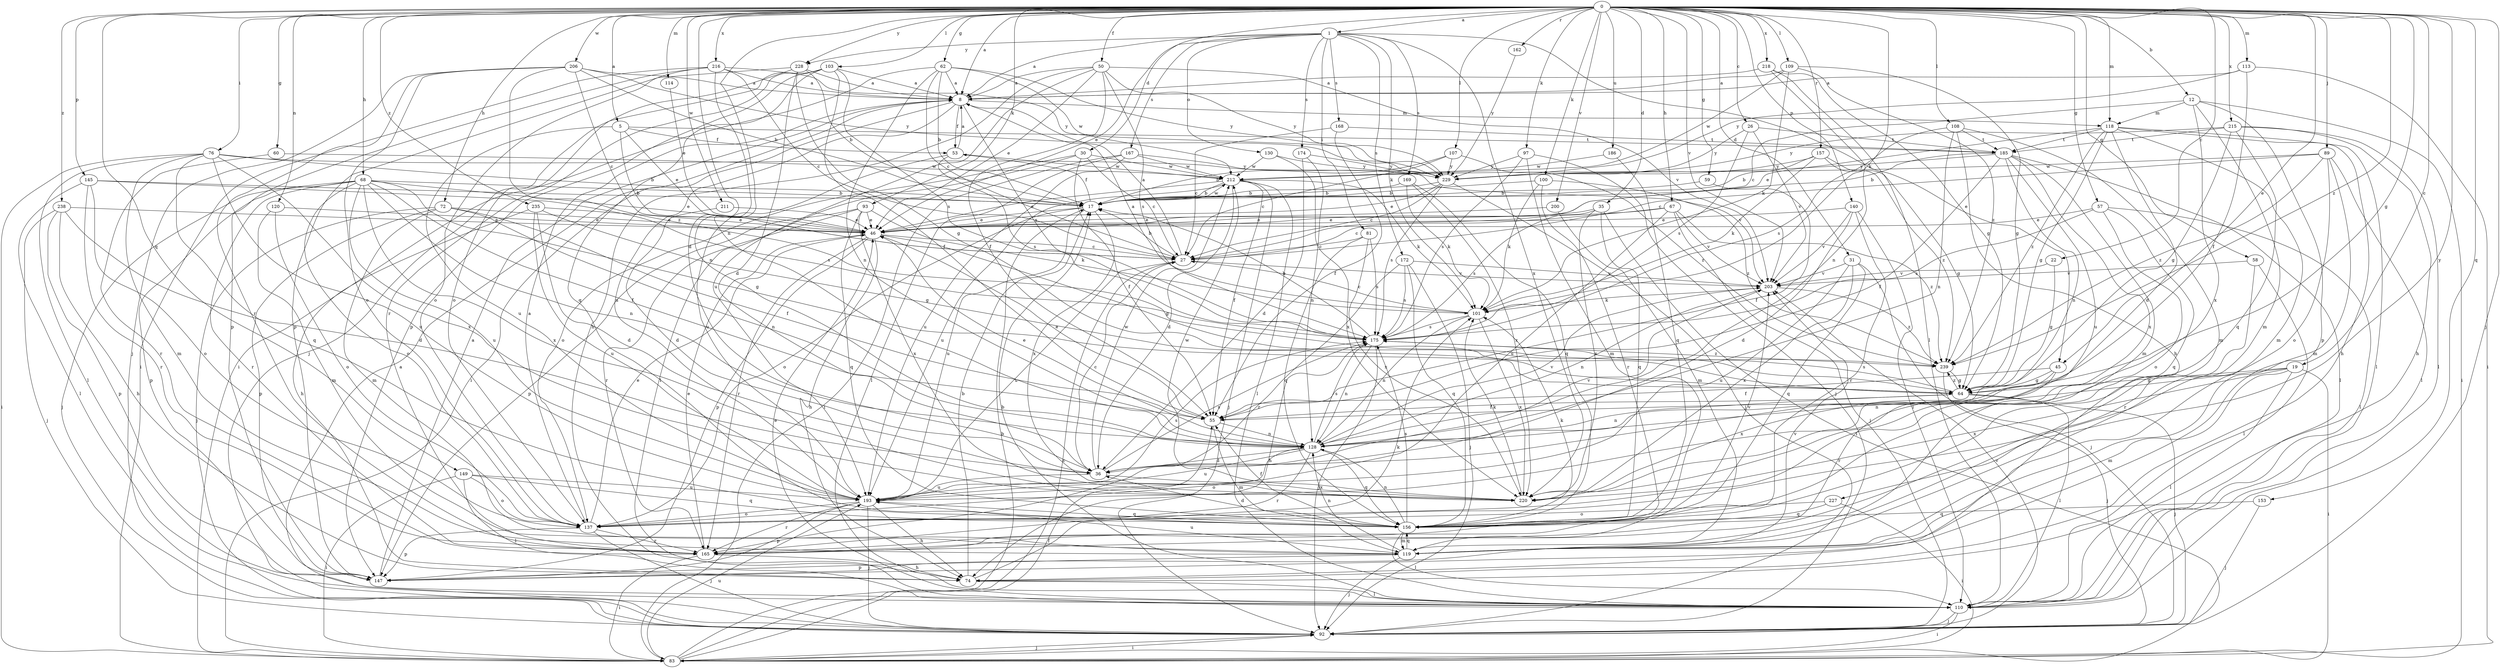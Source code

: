 strict digraph  {
0;
1;
5;
8;
12;
17;
19;
22;
26;
27;
30;
31;
35;
36;
45;
46;
50;
53;
55;
57;
58;
59;
60;
62;
64;
67;
68;
72;
74;
76;
81;
83;
89;
92;
93;
97;
100;
101;
103;
107;
108;
109;
110;
113;
114;
118;
119;
120;
128;
130;
137;
140;
145;
147;
149;
153;
156;
157;
162;
165;
167;
168;
169;
172;
174;
175;
185;
186;
193;
200;
203;
206;
211;
212;
215;
216;
218;
220;
227;
228;
229;
235;
238;
239;
0 -> 1  [label=a];
0 -> 5  [label=a];
0 -> 8  [label=a];
0 -> 12  [label=b];
0 -> 19  [label=c];
0 -> 22  [label=c];
0 -> 26  [label=c];
0 -> 30  [label=d];
0 -> 31  [label=d];
0 -> 35  [label=d];
0 -> 36  [label=d];
0 -> 45  [label=e];
0 -> 50  [label=f];
0 -> 57  [label=g];
0 -> 58  [label=g];
0 -> 59  [label=g];
0 -> 60  [label=g];
0 -> 62  [label=g];
0 -> 64  [label=g];
0 -> 67  [label=h];
0 -> 68  [label=h];
0 -> 72  [label=h];
0 -> 76  [label=i];
0 -> 89  [label=j];
0 -> 92  [label=j];
0 -> 93  [label=k];
0 -> 97  [label=k];
0 -> 100  [label=k];
0 -> 101  [label=k];
0 -> 103  [label=l];
0 -> 107  [label=l];
0 -> 108  [label=l];
0 -> 109  [label=l];
0 -> 113  [label=m];
0 -> 114  [label=m];
0 -> 118  [label=m];
0 -> 120  [label=n];
0 -> 128  [label=n];
0 -> 140  [label=p];
0 -> 145  [label=p];
0 -> 149  [label=q];
0 -> 153  [label=q];
0 -> 157  [label=r];
0 -> 162  [label=r];
0 -> 186  [label=u];
0 -> 200  [label=v];
0 -> 203  [label=v];
0 -> 206  [label=w];
0 -> 211  [label=w];
0 -> 215  [label=x];
0 -> 216  [label=x];
0 -> 218  [label=x];
0 -> 227  [label=y];
0 -> 228  [label=y];
0 -> 235  [label=z];
0 -> 238  [label=z];
0 -> 239  [label=z];
1 -> 8  [label=a];
1 -> 45  [label=e];
1 -> 46  [label=e];
1 -> 81  [label=i];
1 -> 101  [label=k];
1 -> 130  [label=o];
1 -> 167  [label=s];
1 -> 168  [label=s];
1 -> 169  [label=s];
1 -> 172  [label=s];
1 -> 174  [label=s];
1 -> 220  [label=x];
1 -> 228  [label=y];
5 -> 27  [label=c];
5 -> 46  [label=e];
5 -> 53  [label=f];
5 -> 185  [label=t];
5 -> 193  [label=u];
8 -> 53  [label=f];
8 -> 83  [label=i];
8 -> 118  [label=m];
8 -> 175  [label=s];
8 -> 193  [label=u];
12 -> 27  [label=c];
12 -> 83  [label=i];
12 -> 118  [label=m];
12 -> 119  [label=m];
12 -> 147  [label=p];
12 -> 220  [label=x];
17 -> 46  [label=e];
17 -> 53  [label=f];
17 -> 137  [label=o];
17 -> 193  [label=u];
17 -> 212  [label=w];
17 -> 220  [label=x];
19 -> 64  [label=g];
19 -> 83  [label=i];
19 -> 110  [label=l];
19 -> 119  [label=m];
19 -> 128  [label=n];
19 -> 220  [label=x];
22 -> 64  [label=g];
22 -> 203  [label=v];
26 -> 175  [label=s];
26 -> 185  [label=t];
26 -> 203  [label=v];
26 -> 229  [label=y];
27 -> 8  [label=a];
27 -> 17  [label=b];
27 -> 193  [label=u];
27 -> 203  [label=v];
30 -> 27  [label=c];
30 -> 55  [label=f];
30 -> 110  [label=l];
30 -> 137  [label=o];
30 -> 212  [label=w];
31 -> 92  [label=j];
31 -> 156  [label=q];
31 -> 193  [label=u];
31 -> 203  [label=v];
31 -> 220  [label=x];
35 -> 46  [label=e];
35 -> 83  [label=i];
35 -> 156  [label=q];
35 -> 175  [label=s];
35 -> 220  [label=x];
36 -> 27  [label=c];
36 -> 175  [label=s];
36 -> 193  [label=u];
36 -> 203  [label=v];
36 -> 212  [label=w];
36 -> 220  [label=x];
45 -> 55  [label=f];
45 -> 64  [label=g];
45 -> 165  [label=r];
45 -> 220  [label=x];
46 -> 27  [label=c];
46 -> 64  [label=g];
46 -> 74  [label=h];
46 -> 147  [label=p];
46 -> 165  [label=r];
50 -> 8  [label=a];
50 -> 46  [label=e];
50 -> 55  [label=f];
50 -> 74  [label=h];
50 -> 175  [label=s];
50 -> 193  [label=u];
50 -> 203  [label=v];
50 -> 229  [label=y];
53 -> 8  [label=a];
53 -> 175  [label=s];
53 -> 193  [label=u];
53 -> 212  [label=w];
55 -> 46  [label=e];
55 -> 119  [label=m];
55 -> 128  [label=n];
57 -> 46  [label=e];
57 -> 110  [label=l];
57 -> 137  [label=o];
57 -> 156  [label=q];
57 -> 175  [label=s];
58 -> 110  [label=l];
58 -> 165  [label=r];
58 -> 203  [label=v];
59 -> 17  [label=b];
59 -> 55  [label=f];
60 -> 165  [label=r];
60 -> 212  [label=w];
62 -> 8  [label=a];
62 -> 17  [label=b];
62 -> 27  [label=c];
62 -> 83  [label=i];
62 -> 128  [label=n];
62 -> 212  [label=w];
62 -> 229  [label=y];
64 -> 55  [label=f];
64 -> 92  [label=j];
64 -> 110  [label=l];
64 -> 128  [label=n];
64 -> 175  [label=s];
64 -> 239  [label=z];
67 -> 27  [label=c];
67 -> 46  [label=e];
67 -> 92  [label=j];
67 -> 193  [label=u];
67 -> 203  [label=v];
67 -> 239  [label=z];
68 -> 17  [label=b];
68 -> 46  [label=e];
68 -> 55  [label=f];
68 -> 64  [label=g];
68 -> 92  [label=j];
68 -> 128  [label=n];
68 -> 137  [label=o];
68 -> 147  [label=p];
68 -> 165  [label=r];
68 -> 193  [label=u];
68 -> 220  [label=x];
72 -> 46  [label=e];
72 -> 55  [label=f];
72 -> 92  [label=j];
72 -> 119  [label=m];
72 -> 128  [label=n];
72 -> 147  [label=p];
74 -> 17  [label=b];
74 -> 101  [label=k];
74 -> 110  [label=l];
76 -> 17  [label=b];
76 -> 83  [label=i];
76 -> 110  [label=l];
76 -> 119  [label=m];
76 -> 156  [label=q];
76 -> 193  [label=u];
76 -> 220  [label=x];
76 -> 229  [label=y];
81 -> 27  [label=c];
81 -> 156  [label=q];
81 -> 175  [label=s];
81 -> 220  [label=x];
83 -> 17  [label=b];
83 -> 27  [label=c];
83 -> 55  [label=f];
83 -> 92  [label=j];
83 -> 193  [label=u];
89 -> 27  [label=c];
89 -> 110  [label=l];
89 -> 119  [label=m];
89 -> 137  [label=o];
89 -> 212  [label=w];
89 -> 239  [label=z];
92 -> 8  [label=a];
92 -> 83  [label=i];
92 -> 203  [label=v];
93 -> 46  [label=e];
93 -> 101  [label=k];
93 -> 147  [label=p];
93 -> 156  [label=q];
93 -> 165  [label=r];
93 -> 220  [label=x];
97 -> 92  [label=j];
97 -> 119  [label=m];
97 -> 175  [label=s];
97 -> 229  [label=y];
100 -> 17  [label=b];
100 -> 101  [label=k];
100 -> 165  [label=r];
100 -> 239  [label=z];
101 -> 8  [label=a];
101 -> 27  [label=c];
101 -> 128  [label=n];
101 -> 175  [label=s];
101 -> 220  [label=x];
103 -> 8  [label=a];
103 -> 55  [label=f];
103 -> 92  [label=j];
103 -> 147  [label=p];
103 -> 156  [label=q];
103 -> 165  [label=r];
103 -> 175  [label=s];
107 -> 17  [label=b];
107 -> 27  [label=c];
107 -> 229  [label=y];
107 -> 239  [label=z];
108 -> 74  [label=h];
108 -> 119  [label=m];
108 -> 128  [label=n];
108 -> 175  [label=s];
108 -> 185  [label=t];
109 -> 8  [label=a];
109 -> 64  [label=g];
109 -> 101  [label=k];
109 -> 212  [label=w];
109 -> 239  [label=z];
110 -> 17  [label=b];
110 -> 46  [label=e];
110 -> 83  [label=i];
110 -> 92  [label=j];
113 -> 8  [label=a];
113 -> 55  [label=f];
113 -> 83  [label=i];
113 -> 229  [label=y];
114 -> 46  [label=e];
118 -> 36  [label=d];
118 -> 46  [label=e];
118 -> 64  [label=g];
118 -> 74  [label=h];
118 -> 110  [label=l];
118 -> 119  [label=m];
118 -> 185  [label=t];
118 -> 239  [label=z];
119 -> 92  [label=j];
119 -> 128  [label=n];
119 -> 147  [label=p];
119 -> 156  [label=q];
119 -> 193  [label=u];
120 -> 46  [label=e];
120 -> 119  [label=m];
120 -> 137  [label=o];
128 -> 36  [label=d];
128 -> 46  [label=e];
128 -> 137  [label=o];
128 -> 156  [label=q];
128 -> 165  [label=r];
128 -> 175  [label=s];
128 -> 193  [label=u];
128 -> 203  [label=v];
130 -> 212  [label=w];
130 -> 220  [label=x];
130 -> 229  [label=y];
137 -> 8  [label=a];
137 -> 46  [label=e];
137 -> 92  [label=j];
137 -> 147  [label=p];
137 -> 165  [label=r];
140 -> 36  [label=d];
140 -> 46  [label=e];
140 -> 110  [label=l];
140 -> 165  [label=r];
140 -> 203  [label=v];
145 -> 17  [label=b];
145 -> 110  [label=l];
145 -> 137  [label=o];
145 -> 165  [label=r];
145 -> 175  [label=s];
147 -> 8  [label=a];
147 -> 203  [label=v];
149 -> 83  [label=i];
149 -> 110  [label=l];
149 -> 137  [label=o];
149 -> 156  [label=q];
149 -> 193  [label=u];
153 -> 92  [label=j];
153 -> 156  [label=q];
156 -> 36  [label=d];
156 -> 55  [label=f];
156 -> 101  [label=k];
156 -> 110  [label=l];
156 -> 119  [label=m];
156 -> 128  [label=n];
156 -> 175  [label=s];
156 -> 203  [label=v];
157 -> 17  [label=b];
157 -> 64  [label=g];
157 -> 101  [label=k];
157 -> 229  [label=y];
157 -> 239  [label=z];
162 -> 229  [label=y];
165 -> 46  [label=e];
165 -> 74  [label=h];
165 -> 83  [label=i];
167 -> 83  [label=i];
167 -> 110  [label=l];
167 -> 193  [label=u];
167 -> 203  [label=v];
167 -> 212  [label=w];
168 -> 27  [label=c];
168 -> 55  [label=f];
168 -> 185  [label=t];
169 -> 17  [label=b];
169 -> 101  [label=k];
169 -> 156  [label=q];
169 -> 220  [label=x];
172 -> 92  [label=j];
172 -> 156  [label=q];
172 -> 165  [label=r];
172 -> 175  [label=s];
172 -> 203  [label=v];
174 -> 36  [label=d];
174 -> 128  [label=n];
174 -> 229  [label=y];
175 -> 17  [label=b];
175 -> 74  [label=h];
175 -> 92  [label=j];
175 -> 128  [label=n];
175 -> 239  [label=z];
185 -> 17  [label=b];
185 -> 55  [label=f];
185 -> 110  [label=l];
185 -> 119  [label=m];
185 -> 128  [label=n];
185 -> 193  [label=u];
185 -> 220  [label=x];
185 -> 229  [label=y];
186 -> 156  [label=q];
186 -> 212  [label=w];
193 -> 74  [label=h];
193 -> 92  [label=j];
193 -> 137  [label=o];
193 -> 147  [label=p];
193 -> 156  [label=q];
193 -> 165  [label=r];
193 -> 175  [label=s];
200 -> 46  [label=e];
200 -> 119  [label=m];
203 -> 101  [label=k];
203 -> 128  [label=n];
203 -> 239  [label=z];
206 -> 8  [label=a];
206 -> 17  [label=b];
206 -> 27  [label=c];
206 -> 92  [label=j];
206 -> 137  [label=o];
206 -> 165  [label=r];
206 -> 229  [label=y];
206 -> 239  [label=z];
211 -> 36  [label=d];
211 -> 46  [label=e];
212 -> 17  [label=b];
212 -> 36  [label=d];
212 -> 46  [label=e];
212 -> 55  [label=f];
212 -> 92  [label=j];
212 -> 101  [label=k];
212 -> 110  [label=l];
212 -> 193  [label=u];
215 -> 64  [label=g];
215 -> 74  [label=h];
215 -> 110  [label=l];
215 -> 156  [label=q];
215 -> 185  [label=t];
215 -> 229  [label=y];
216 -> 8  [label=a];
216 -> 27  [label=c];
216 -> 83  [label=i];
216 -> 128  [label=n];
216 -> 137  [label=o];
216 -> 147  [label=p];
216 -> 229  [label=y];
218 -> 8  [label=a];
218 -> 64  [label=g];
218 -> 110  [label=l];
218 -> 128  [label=n];
220 -> 101  [label=k];
220 -> 212  [label=w];
227 -> 83  [label=i];
227 -> 137  [label=o];
227 -> 156  [label=q];
228 -> 8  [label=a];
228 -> 17  [label=b];
228 -> 36  [label=d];
228 -> 64  [label=g];
228 -> 137  [label=o];
228 -> 147  [label=p];
229 -> 17  [label=b];
229 -> 27  [label=c];
229 -> 46  [label=e];
229 -> 92  [label=j];
229 -> 175  [label=s];
235 -> 36  [label=d];
235 -> 46  [label=e];
235 -> 64  [label=g];
235 -> 74  [label=h];
235 -> 193  [label=u];
238 -> 36  [label=d];
238 -> 46  [label=e];
238 -> 74  [label=h];
238 -> 92  [label=j];
238 -> 147  [label=p];
239 -> 64  [label=g];
239 -> 92  [label=j];
}
